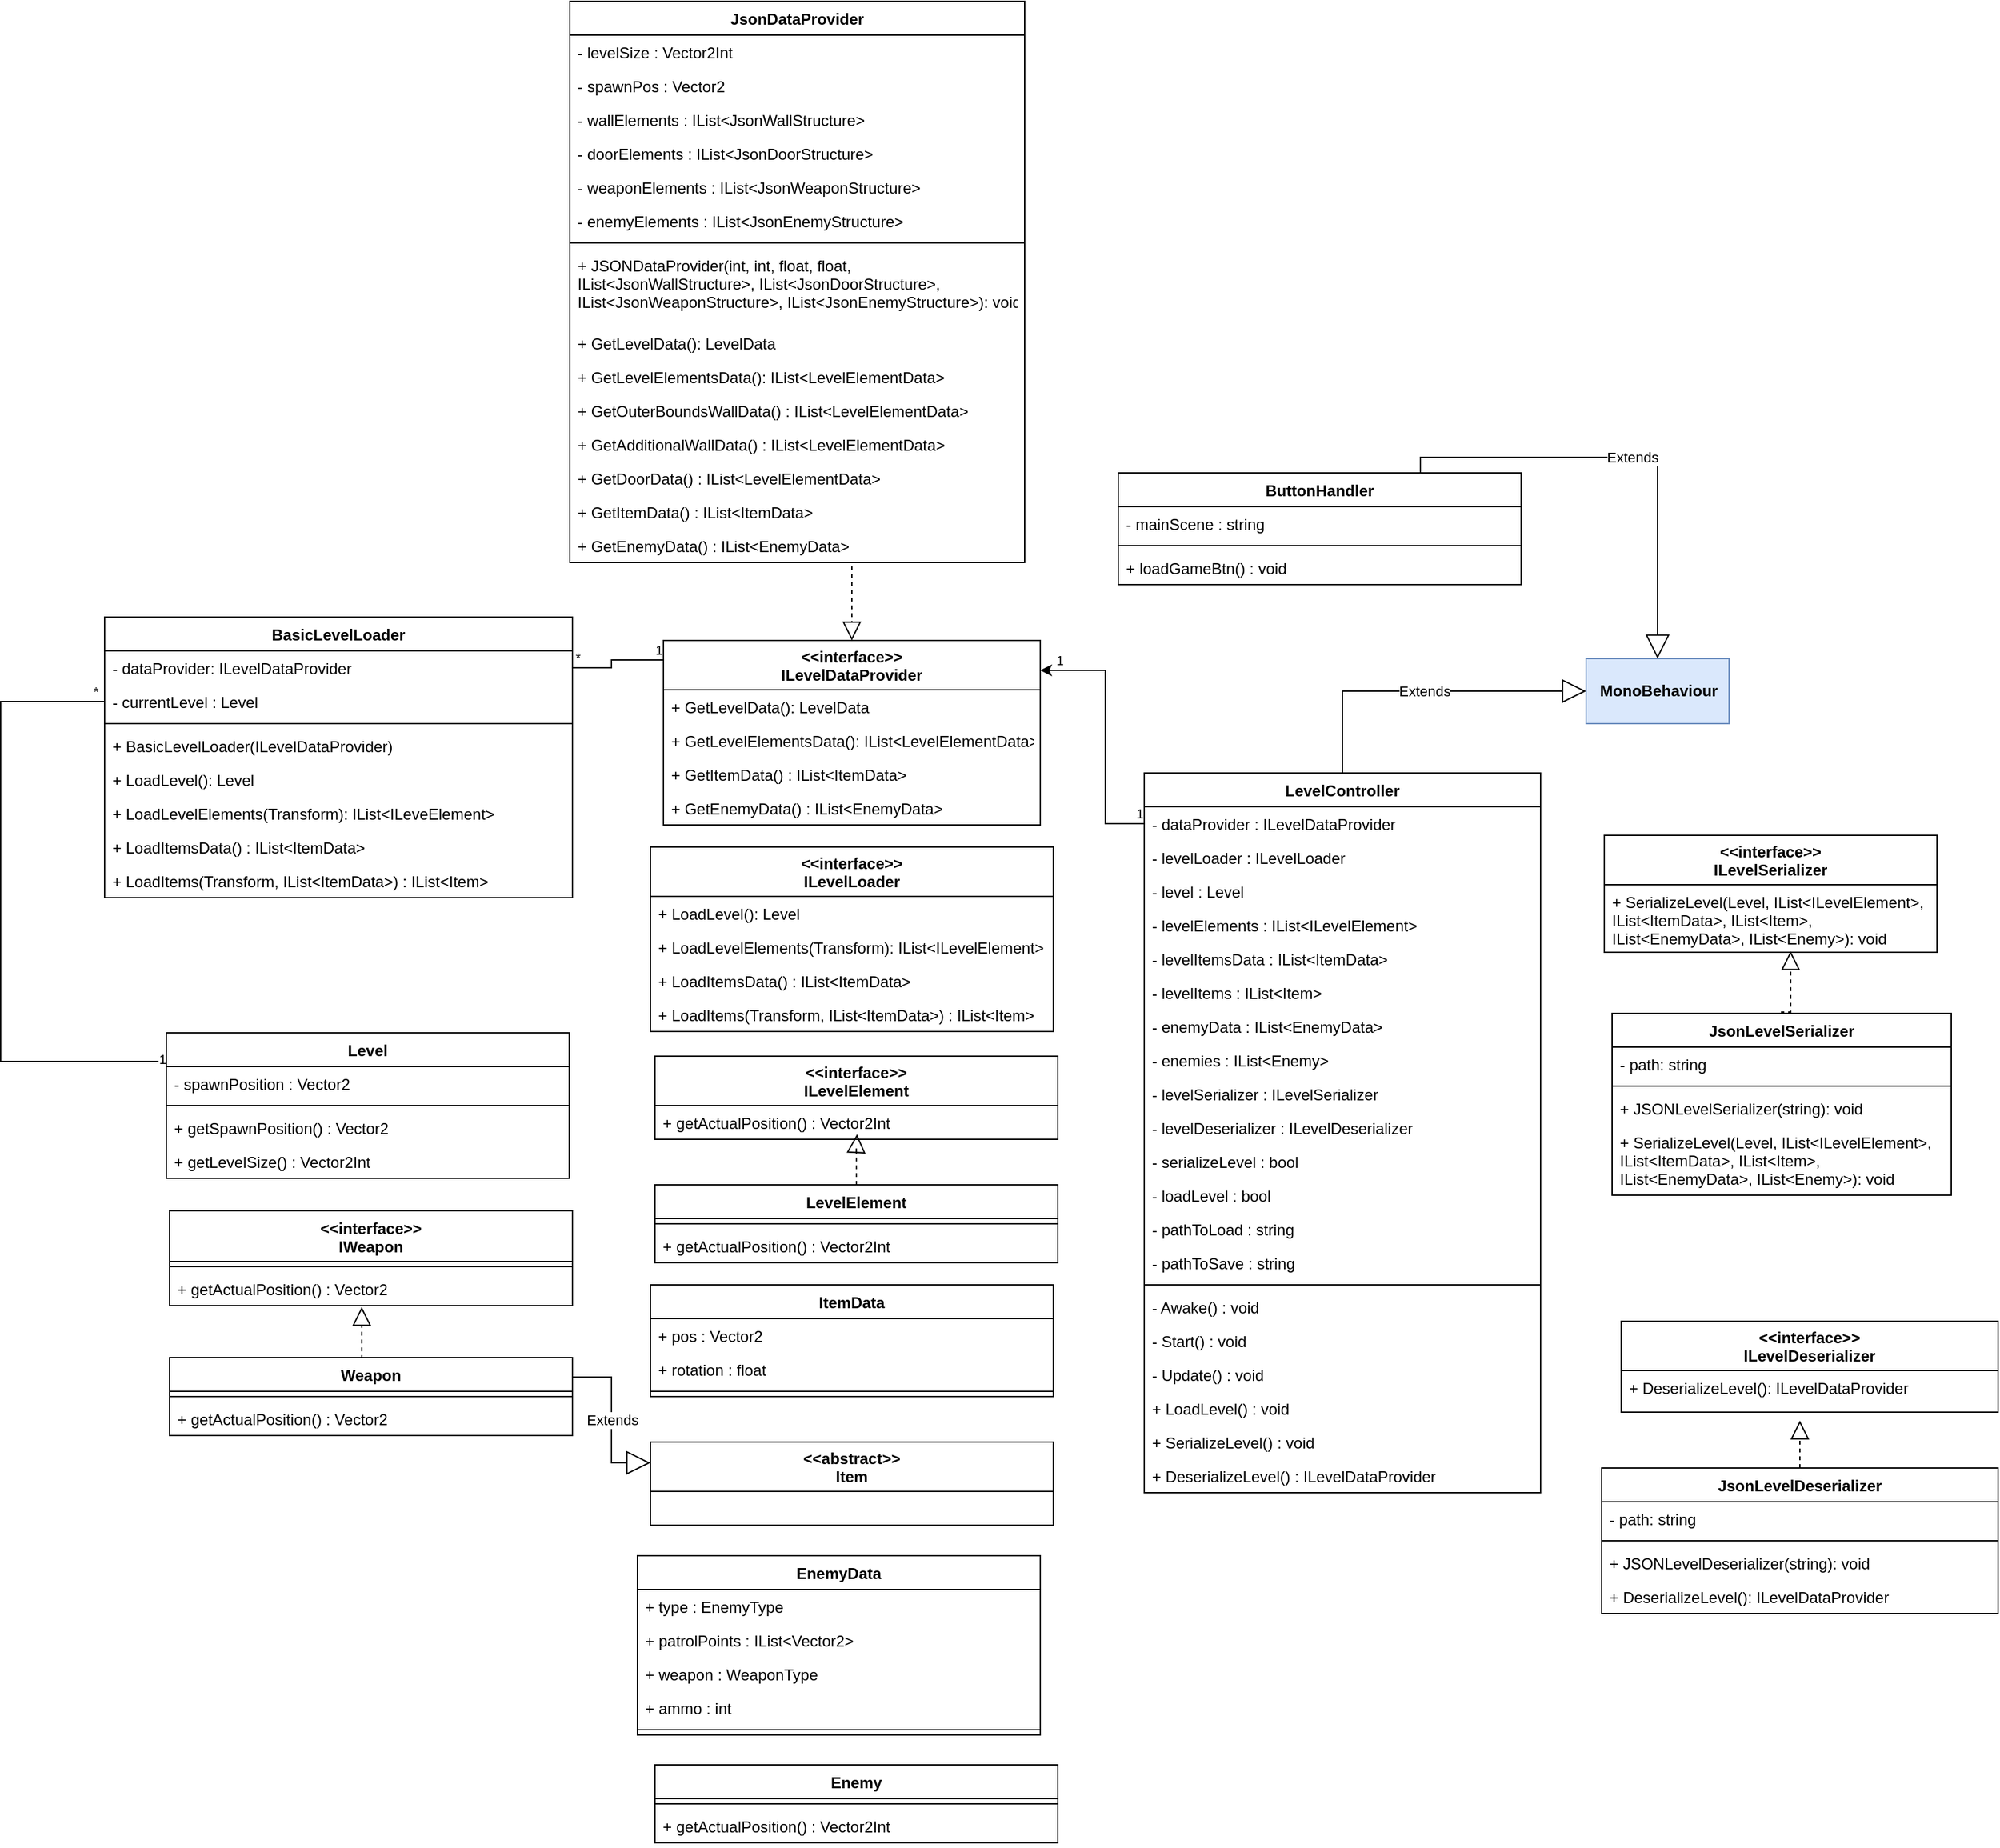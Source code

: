 <mxfile version="11.3.0" type="device" pages="2"><diagram id="U3EE3UQ_mB1TtfaGsXKy" name="Page-2"><mxGraphModel dx="3174" dy="2516" grid="1" gridSize="10" guides="1" tooltips="1" connect="1" arrows="1" fold="1" page="1" pageScale="1" pageWidth="827" pageHeight="1169" math="0" shadow="0"><root><mxCell id="6WiqA42XoNVv5MIIDe6V-0"/><mxCell id="6WiqA42XoNVv5MIIDe6V-1" parent="6WiqA42XoNVv5MIIDe6V-0"/><mxCell id="6WiqA42XoNVv5MIIDe6V-2" value="&#10;&lt;&lt;interface&gt;&gt;&#10;ILevelLoader&#10;" style="swimlane;fontStyle=1;childLayout=stackLayout;horizontal=1;startSize=38;fillColor=none;horizontalStack=0;resizeParent=1;resizeParentMax=0;resizeLast=0;collapsible=1;marginBottom=0;" parent="6WiqA42XoNVv5MIIDe6V-1" vertex="1"><mxGeometry x="224.5" y="400" width="310" height="142" as="geometry"/></mxCell><mxCell id="6WiqA42XoNVv5MIIDe6V-3" value="+ LoadLevel(): Level" style="text;strokeColor=none;fillColor=none;align=left;verticalAlign=top;spacingLeft=4;spacingRight=4;overflow=hidden;rotatable=0;points=[[0,0.5],[1,0.5]];portConstraint=eastwest;" parent="6WiqA42XoNVv5MIIDe6V-2" vertex="1"><mxGeometry y="38" width="310" height="26" as="geometry"/></mxCell><mxCell id="6WiqA42XoNVv5MIIDe6V-4" value="+ LoadLevelElements(Transform): IList&lt;ILevelElement&gt;" style="text;strokeColor=none;fillColor=none;align=left;verticalAlign=top;spacingLeft=4;spacingRight=4;overflow=hidden;rotatable=0;points=[[0,0.5],[1,0.5]];portConstraint=eastwest;" parent="6WiqA42XoNVv5MIIDe6V-2" vertex="1"><mxGeometry y="64" width="310" height="26" as="geometry"/></mxCell><mxCell id="RbHNDBY6vm4uIwvynuu4-90" value="+ LoadItemsData() : IList&lt;ItemData&gt;" style="text;strokeColor=none;fillColor=none;align=left;verticalAlign=top;spacingLeft=4;spacingRight=4;overflow=hidden;rotatable=0;points=[[0,0.5],[1,0.5]];portConstraint=eastwest;" parent="6WiqA42XoNVv5MIIDe6V-2" vertex="1"><mxGeometry y="90" width="310" height="26" as="geometry"/></mxCell><mxCell id="RbHNDBY6vm4uIwvynuu4-91" value="+ LoadItems(Transform, IList&lt;ItemData&gt;) : IList&lt;Item&gt;" style="text;strokeColor=none;fillColor=none;align=left;verticalAlign=top;spacingLeft=4;spacingRight=4;overflow=hidden;rotatable=0;points=[[0,0.5],[1,0.5]];portConstraint=eastwest;" parent="6WiqA42XoNVv5MIIDe6V-2" vertex="1"><mxGeometry y="116" width="310" height="26" as="geometry"/></mxCell><mxCell id="XhAxnzTvju0TEhmdSK-l-0" value="BasicLevelLoader" style="swimlane;fontStyle=1;align=center;verticalAlign=top;childLayout=stackLayout;horizontal=1;startSize=26;horizontalStack=0;resizeParent=1;resizeParentMax=0;resizeLast=0;collapsible=1;marginBottom=0;" parent="6WiqA42XoNVv5MIIDe6V-1" vertex="1"><mxGeometry x="-195.5" y="223" width="360" height="216" as="geometry"/></mxCell><mxCell id="XhAxnzTvju0TEhmdSK-l-1" value="- dataProvider: ILevelDataProvider" style="text;strokeColor=none;fillColor=none;align=left;verticalAlign=top;spacingLeft=4;spacingRight=4;overflow=hidden;rotatable=0;points=[[0,0.5],[1,0.5]];portConstraint=eastwest;" parent="XhAxnzTvju0TEhmdSK-l-0" vertex="1"><mxGeometry y="26" width="360" height="26" as="geometry"/></mxCell><mxCell id="RbHNDBY6vm4uIwvynuu4-57" value="- currentLevel : Level" style="text;strokeColor=none;fillColor=none;align=left;verticalAlign=top;spacingLeft=4;spacingRight=4;overflow=hidden;rotatable=0;points=[[0,0.5],[1,0.5]];portConstraint=eastwest;" parent="XhAxnzTvju0TEhmdSK-l-0" vertex="1"><mxGeometry y="52" width="360" height="26" as="geometry"/></mxCell><mxCell id="XhAxnzTvju0TEhmdSK-l-2" value="" style="line;strokeWidth=1;fillColor=none;align=left;verticalAlign=middle;spacingTop=-1;spacingLeft=3;spacingRight=3;rotatable=0;labelPosition=right;points=[];portConstraint=eastwest;" parent="XhAxnzTvju0TEhmdSK-l-0" vertex="1"><mxGeometry y="78" width="360" height="8" as="geometry"/></mxCell><mxCell id="XhAxnzTvju0TEhmdSK-l-3" value="+ BasicLevelLoader(ILevelDataProvider)" style="text;strokeColor=none;fillColor=none;align=left;verticalAlign=top;spacingLeft=4;spacingRight=4;overflow=hidden;rotatable=0;points=[[0,0.5],[1,0.5]];portConstraint=eastwest;" parent="XhAxnzTvju0TEhmdSK-l-0" vertex="1"><mxGeometry y="86" width="360" height="26" as="geometry"/></mxCell><mxCell id="XhAxnzTvju0TEhmdSK-l-7" value="+ LoadLevel(): Level" style="text;strokeColor=none;fillColor=none;align=left;verticalAlign=top;spacingLeft=4;spacingRight=4;overflow=hidden;rotatable=0;points=[[0,0.5],[1,0.5]];portConstraint=eastwest;" parent="XhAxnzTvju0TEhmdSK-l-0" vertex="1"><mxGeometry y="112" width="360" height="26" as="geometry"/></mxCell><mxCell id="XhAxnzTvju0TEhmdSK-l-8" value="+ LoadLevelElements(Transform): IList&lt;ILeveElement&gt;" style="text;strokeColor=none;fillColor=none;align=left;verticalAlign=top;spacingLeft=4;spacingRight=4;overflow=hidden;rotatable=0;points=[[0,0.5],[1,0.5]];portConstraint=eastwest;" parent="XhAxnzTvju0TEhmdSK-l-0" vertex="1"><mxGeometry y="138" width="360" height="26" as="geometry"/></mxCell><mxCell id="RbHNDBY6vm4uIwvynuu4-61" value="+ LoadItemsData() : IList&lt;ItemData&gt;" style="text;strokeColor=none;fillColor=none;align=left;verticalAlign=top;spacingLeft=4;spacingRight=4;overflow=hidden;rotatable=0;points=[[0,0.5],[1,0.5]];portConstraint=eastwest;" parent="XhAxnzTvju0TEhmdSK-l-0" vertex="1"><mxGeometry y="164" width="360" height="26" as="geometry"/></mxCell><mxCell id="RbHNDBY6vm4uIwvynuu4-62" value="+ LoadItems(Transform, IList&lt;ItemData&gt;) : IList&lt;Item&gt;" style="text;strokeColor=none;fillColor=none;align=left;verticalAlign=top;spacingLeft=4;spacingRight=4;overflow=hidden;rotatable=0;points=[[0,0.5],[1,0.5]];portConstraint=eastwest;" parent="XhAxnzTvju0TEhmdSK-l-0" vertex="1"><mxGeometry y="190" width="360" height="26" as="geometry"/></mxCell><mxCell id="XhAxnzTvju0TEhmdSK-l-4" value="&#10;&lt;&lt;interface&gt;&gt;&#10;ILevelDataProvider&#10;" style="swimlane;fontStyle=1;childLayout=stackLayout;horizontal=1;startSize=38;fillColor=none;horizontalStack=0;resizeParent=1;resizeParentMax=0;resizeLast=0;collapsible=1;marginBottom=0;" parent="6WiqA42XoNVv5MIIDe6V-1" vertex="1"><mxGeometry x="234.5" y="241" width="290" height="142" as="geometry"/></mxCell><mxCell id="XhAxnzTvju0TEhmdSK-l-5" value="+ GetLevelData(): LevelData" style="text;strokeColor=none;fillColor=none;align=left;verticalAlign=top;spacingLeft=4;spacingRight=4;overflow=hidden;rotatable=0;points=[[0,0.5],[1,0.5]];portConstraint=eastwest;" parent="XhAxnzTvju0TEhmdSK-l-4" vertex="1"><mxGeometry y="38" width="290" height="26" as="geometry"/></mxCell><mxCell id="XhAxnzTvju0TEhmdSK-l-6" value="+ GetLevelElementsData(): IList&lt;LevelElementData&gt;" style="text;strokeColor=none;fillColor=none;align=left;verticalAlign=top;spacingLeft=4;spacingRight=4;overflow=hidden;rotatable=0;points=[[0,0.5],[1,0.5]];portConstraint=eastwest;" parent="XhAxnzTvju0TEhmdSK-l-4" vertex="1"><mxGeometry y="64" width="290" height="26" as="geometry"/></mxCell><mxCell id="RbHNDBY6vm4uIwvynuu4-87" value="+ GetItemData() : IList&lt;ItemData&gt;" style="text;strokeColor=none;fillColor=none;align=left;verticalAlign=top;spacingLeft=4;spacingRight=4;overflow=hidden;rotatable=0;points=[[0,0.5],[1,0.5]];portConstraint=eastwest;" parent="XhAxnzTvju0TEhmdSK-l-4" vertex="1"><mxGeometry y="90" width="290" height="26" as="geometry"/></mxCell><mxCell id="RbHNDBY6vm4uIwvynuu4-88" value="+ GetEnemyData() : IList&lt;EnemyData&gt;" style="text;strokeColor=none;fillColor=none;align=left;verticalAlign=top;spacingLeft=4;spacingRight=4;overflow=hidden;rotatable=0;points=[[0,0.5],[1,0.5]];portConstraint=eastwest;" parent="XhAxnzTvju0TEhmdSK-l-4" vertex="1"><mxGeometry y="116" width="290" height="26" as="geometry"/></mxCell><mxCell id="XhAxnzTvju0TEhmdSK-l-17" value="" style="endArrow=none;html=1;edgeStyle=orthogonalEdgeStyle;rounded=0;exitX=1;exitY=0.5;exitDx=0;exitDy=0;" parent="6WiqA42XoNVv5MIIDe6V-1" source="XhAxnzTvju0TEhmdSK-l-1" target="XhAxnzTvju0TEhmdSK-l-4" edge="1"><mxGeometry relative="1" as="geometry"><mxPoint x="25.5" y="411" as="sourcePoint"/><mxPoint x="185.5" y="411" as="targetPoint"/><Array as="points"><mxPoint x="194.5" y="262"/><mxPoint x="194.5" y="256"/></Array></mxGeometry></mxCell><mxCell id="XhAxnzTvju0TEhmdSK-l-18" value="&lt;br&gt;*" style="resizable=0;html=1;align=left;verticalAlign=bottom;labelBackgroundColor=#ffffff;fontSize=10;" parent="XhAxnzTvju0TEhmdSK-l-17" connectable="0" vertex="1"><mxGeometry x="-1" relative="1" as="geometry"/></mxCell><mxCell id="XhAxnzTvju0TEhmdSK-l-19" value="1" style="resizable=0;html=1;align=right;verticalAlign=bottom;labelBackgroundColor=#ffffff;fontSize=10;" parent="XhAxnzTvju0TEhmdSK-l-17" connectable="0" vertex="1"><mxGeometry x="1" relative="1" as="geometry"/></mxCell><mxCell id="U6QdROMSvmlogeXnXHMK-10" value="JsonDataProvider" style="swimlane;fontStyle=1;align=center;verticalAlign=top;childLayout=stackLayout;horizontal=1;startSize=26;horizontalStack=0;resizeParent=1;resizeParentMax=0;resizeLast=0;collapsible=1;marginBottom=0;" parent="6WiqA42XoNVv5MIIDe6V-1" vertex="1"><mxGeometry x="162.5" y="-251" width="350" height="432" as="geometry"><mxRectangle x="191" y="211" width="130" height="26" as="alternateBounds"/></mxGeometry></mxCell><mxCell id="U6QdROMSvmlogeXnXHMK-15" value="- levelSize : Vector2Int" style="text;strokeColor=none;fillColor=none;align=left;verticalAlign=top;spacingLeft=4;spacingRight=4;overflow=hidden;rotatable=0;points=[[0,0.5],[1,0.5]];portConstraint=eastwest;" parent="U6QdROMSvmlogeXnXHMK-10" vertex="1"><mxGeometry y="26" width="350" height="26" as="geometry"/></mxCell><mxCell id="RbHNDBY6vm4uIwvynuu4-75" value="- spawnPos : Vector2" style="text;strokeColor=none;fillColor=none;align=left;verticalAlign=top;spacingLeft=4;spacingRight=4;overflow=hidden;rotatable=0;points=[[0,0.5],[1,0.5]];portConstraint=eastwest;" parent="U6QdROMSvmlogeXnXHMK-10" vertex="1"><mxGeometry y="52" width="350" height="26" as="geometry"/></mxCell><mxCell id="RbHNDBY6vm4uIwvynuu4-76" value="- wallElements : IList&lt;JsonWallStructure&gt;" style="text;strokeColor=none;fillColor=none;align=left;verticalAlign=top;spacingLeft=4;spacingRight=4;overflow=hidden;rotatable=0;points=[[0,0.5],[1,0.5]];portConstraint=eastwest;" parent="U6QdROMSvmlogeXnXHMK-10" vertex="1"><mxGeometry y="78" width="350" height="26" as="geometry"/></mxCell><mxCell id="RbHNDBY6vm4uIwvynuu4-77" value="- doorElements : IList&lt;JsonDoorStructure&gt;" style="text;strokeColor=none;fillColor=none;align=left;verticalAlign=top;spacingLeft=4;spacingRight=4;overflow=hidden;rotatable=0;points=[[0,0.5],[1,0.5]];portConstraint=eastwest;" parent="U6QdROMSvmlogeXnXHMK-10" vertex="1"><mxGeometry y="104" width="350" height="26" as="geometry"/></mxCell><mxCell id="RbHNDBY6vm4uIwvynuu4-78" value="- weaponElements : IList&lt;JsonWeaponStructure&gt;" style="text;strokeColor=none;fillColor=none;align=left;verticalAlign=top;spacingLeft=4;spacingRight=4;overflow=hidden;rotatable=0;points=[[0,0.5],[1,0.5]];portConstraint=eastwest;" parent="U6QdROMSvmlogeXnXHMK-10" vertex="1"><mxGeometry y="130" width="350" height="26" as="geometry"/></mxCell><mxCell id="RbHNDBY6vm4uIwvynuu4-79" value="- enemyElements : IList&lt;JsonEnemyStructure&gt;" style="text;strokeColor=none;fillColor=none;align=left;verticalAlign=top;spacingLeft=4;spacingRight=4;overflow=hidden;rotatable=0;points=[[0,0.5],[1,0.5]];portConstraint=eastwest;" parent="U6QdROMSvmlogeXnXHMK-10" vertex="1"><mxGeometry y="156" width="350" height="26" as="geometry"/></mxCell><mxCell id="U6QdROMSvmlogeXnXHMK-11" value="" style="line;strokeWidth=1;fillColor=none;align=left;verticalAlign=middle;spacingTop=-1;spacingLeft=3;spacingRight=3;rotatable=0;labelPosition=right;points=[];portConstraint=eastwest;" parent="U6QdROMSvmlogeXnXHMK-10" vertex="1"><mxGeometry y="182" width="350" height="8" as="geometry"/></mxCell><mxCell id="U6QdROMSvmlogeXnXHMK-12" value="+ JSONDataProvider(int, int, float, float, &#10;IList&lt;JsonWallStructure&gt;, IList&lt;JsonDoorStructure&gt;, &#10;IList&lt;JsonWeaponStructure&gt;, IList&lt;JsonEnemyStructure&gt;): void" style="text;strokeColor=none;fillColor=none;align=left;verticalAlign=top;spacingLeft=4;spacingRight=4;overflow=hidden;rotatable=0;points=[[0,0.5],[1,0.5]];portConstraint=eastwest;" parent="U6QdROMSvmlogeXnXHMK-10" vertex="1"><mxGeometry y="190" width="350" height="60" as="geometry"/></mxCell><mxCell id="U6QdROMSvmlogeXnXHMK-16" value="+ GetLevelData(): LevelData" style="text;strokeColor=none;fillColor=none;align=left;verticalAlign=top;spacingLeft=4;spacingRight=4;overflow=hidden;rotatable=0;points=[[0,0.5],[1,0.5]];portConstraint=eastwest;" parent="U6QdROMSvmlogeXnXHMK-10" vertex="1"><mxGeometry y="250" width="350" height="26" as="geometry"/></mxCell><mxCell id="U6QdROMSvmlogeXnXHMK-13" value="+ GetLevelElementsData(): IList&lt;LevelElementData&gt;" style="text;strokeColor=none;fillColor=none;align=left;verticalAlign=top;spacingLeft=4;spacingRight=4;overflow=hidden;rotatable=0;points=[[0,0.5],[1,0.5]];portConstraint=eastwest;" parent="U6QdROMSvmlogeXnXHMK-10" vertex="1"><mxGeometry y="276" width="350" height="26" as="geometry"/></mxCell><mxCell id="RbHNDBY6vm4uIwvynuu4-81" value="+ GetOuterBoundsWallData() : IList&lt;LevelElementData&gt;" style="text;strokeColor=none;fillColor=none;align=left;verticalAlign=top;spacingLeft=4;spacingRight=4;overflow=hidden;rotatable=0;points=[[0,0.5],[1,0.5]];portConstraint=eastwest;" parent="U6QdROMSvmlogeXnXHMK-10" vertex="1"><mxGeometry y="302" width="350" height="26" as="geometry"/></mxCell><mxCell id="RbHNDBY6vm4uIwvynuu4-82" value="+ GetAdditionalWallData() : IList&lt;LevelElementData&gt;" style="text;strokeColor=none;fillColor=none;align=left;verticalAlign=top;spacingLeft=4;spacingRight=4;overflow=hidden;rotatable=0;points=[[0,0.5],[1,0.5]];portConstraint=eastwest;" parent="U6QdROMSvmlogeXnXHMK-10" vertex="1"><mxGeometry y="328" width="350" height="26" as="geometry"/></mxCell><mxCell id="RbHNDBY6vm4uIwvynuu4-83" value="+ GetDoorData() : IList&lt;LevelElementData&gt;" style="text;strokeColor=none;fillColor=none;align=left;verticalAlign=top;spacingLeft=4;spacingRight=4;overflow=hidden;rotatable=0;points=[[0,0.5],[1,0.5]];portConstraint=eastwest;" parent="U6QdROMSvmlogeXnXHMK-10" vertex="1"><mxGeometry y="354" width="350" height="26" as="geometry"/></mxCell><mxCell id="RbHNDBY6vm4uIwvynuu4-84" value="+ GetItemData() : IList&lt;ItemData&gt;" style="text;strokeColor=none;fillColor=none;align=left;verticalAlign=top;spacingLeft=4;spacingRight=4;overflow=hidden;rotatable=0;points=[[0,0.5],[1,0.5]];portConstraint=eastwest;" parent="U6QdROMSvmlogeXnXHMK-10" vertex="1"><mxGeometry y="380" width="350" height="26" as="geometry"/></mxCell><mxCell id="RbHNDBY6vm4uIwvynuu4-85" value="+ GetEnemyData() : IList&lt;EnemyData&gt;" style="text;strokeColor=none;fillColor=none;align=left;verticalAlign=top;spacingLeft=4;spacingRight=4;overflow=hidden;rotatable=0;points=[[0,0.5],[1,0.5]];portConstraint=eastwest;" parent="U6QdROMSvmlogeXnXHMK-10" vertex="1"><mxGeometry y="406" width="350" height="26" as="geometry"/></mxCell><mxCell id="U6QdROMSvmlogeXnXHMK-17" value="&#10;&lt;&lt;interface&gt;&gt;&#10;ILevelSerializer&#10;" style="swimlane;fontStyle=1;childLayout=stackLayout;horizontal=1;startSize=38;fillColor=none;horizontalStack=0;resizeParent=1;resizeParentMax=0;resizeLast=0;collapsible=1;marginBottom=0;" parent="6WiqA42XoNVv5MIIDe6V-1" vertex="1"><mxGeometry x="958.5" y="391" width="256" height="90" as="geometry"/></mxCell><mxCell id="U6QdROMSvmlogeXnXHMK-18" value="+ SerializeLevel(Level, IList&lt;ILevelElement&gt;, &#10;IList&lt;ItemData&gt;, IList&lt;Item&gt;, &#10;IList&lt;EnemyData&gt;, IList&lt;Enemy&gt;): void" style="text;strokeColor=none;fillColor=none;align=left;verticalAlign=top;spacingLeft=4;spacingRight=4;overflow=hidden;rotatable=0;points=[[0,0.5],[1,0.5]];portConstraint=eastwest;" parent="U6QdROMSvmlogeXnXHMK-17" vertex="1"><mxGeometry y="38" width="256" height="52" as="geometry"/></mxCell><mxCell id="U6QdROMSvmlogeXnXHMK-20" value="JsonLevelSerializer" style="swimlane;fontStyle=1;align=center;verticalAlign=top;childLayout=stackLayout;horizontal=1;startSize=26;horizontalStack=0;resizeParent=1;resizeParentMax=0;resizeLast=0;collapsible=1;marginBottom=0;" parent="6WiqA42XoNVv5MIIDe6V-1" vertex="1"><mxGeometry x="964.5" y="528" width="261" height="140" as="geometry"/></mxCell><mxCell id="U6QdROMSvmlogeXnXHMK-21" value="- path: string" style="text;strokeColor=none;fillColor=none;align=left;verticalAlign=top;spacingLeft=4;spacingRight=4;overflow=hidden;rotatable=0;points=[[0,0.5],[1,0.5]];portConstraint=eastwest;" parent="U6QdROMSvmlogeXnXHMK-20" vertex="1"><mxGeometry y="26" width="261" height="26" as="geometry"/></mxCell><mxCell id="U6QdROMSvmlogeXnXHMK-22" value="" style="line;strokeWidth=1;fillColor=none;align=left;verticalAlign=middle;spacingTop=-1;spacingLeft=3;spacingRight=3;rotatable=0;labelPosition=right;points=[];portConstraint=eastwest;" parent="U6QdROMSvmlogeXnXHMK-20" vertex="1"><mxGeometry y="52" width="261" height="8" as="geometry"/></mxCell><mxCell id="U6QdROMSvmlogeXnXHMK-23" value="+ JSONLevelSerializer(string): void" style="text;strokeColor=none;fillColor=none;align=left;verticalAlign=top;spacingLeft=4;spacingRight=4;overflow=hidden;rotatable=0;points=[[0,0.5],[1,0.5]];portConstraint=eastwest;" parent="U6QdROMSvmlogeXnXHMK-20" vertex="1"><mxGeometry y="60" width="261" height="26" as="geometry"/></mxCell><mxCell id="U6QdROMSvmlogeXnXHMK-26" value="+ SerializeLevel(Level, IList&lt;ILevelElement&gt;, &#10;IList&lt;ItemData&gt;, IList&lt;Item&gt;, &#10;IList&lt;EnemyData&gt;, IList&lt;Enemy&gt;): void" style="text;strokeColor=none;fillColor=none;align=left;verticalAlign=top;spacingLeft=4;spacingRight=4;overflow=hidden;rotatable=0;points=[[0,0.5],[1,0.5]];portConstraint=eastwest;" parent="U6QdROMSvmlogeXnXHMK-20" vertex="1"><mxGeometry y="86" width="261" height="54" as="geometry"/></mxCell><mxCell id="dpCCaLjLW-N3ax-SlkFJ-2" value="&#10;&lt;&lt;interface&gt;&gt;&#10;ILevelDeserializer&#10;" style="swimlane;fontStyle=1;childLayout=stackLayout;horizontal=1;startSize=38;fillColor=none;horizontalStack=0;resizeParent=1;resizeParentMax=0;resizeLast=0;collapsible=1;marginBottom=0;" parent="6WiqA42XoNVv5MIIDe6V-1" vertex="1"><mxGeometry x="971.5" y="765" width="290" height="70" as="geometry"/></mxCell><mxCell id="dpCCaLjLW-N3ax-SlkFJ-3" value="+ DeserializeLevel(): ILevelDataProvider" style="text;strokeColor=none;fillColor=none;align=left;verticalAlign=top;spacingLeft=4;spacingRight=4;overflow=hidden;rotatable=0;points=[[0,0.5],[1,0.5]];portConstraint=eastwest;" parent="dpCCaLjLW-N3ax-SlkFJ-2" vertex="1"><mxGeometry y="38" width="290" height="32" as="geometry"/></mxCell><mxCell id="dpCCaLjLW-N3ax-SlkFJ-4" value="JsonLevelDeserializer" style="swimlane;fontStyle=1;align=center;verticalAlign=top;childLayout=stackLayout;horizontal=1;startSize=26;horizontalStack=0;resizeParent=1;resizeParentMax=0;resizeLast=0;collapsible=1;marginBottom=0;" parent="6WiqA42XoNVv5MIIDe6V-1" vertex="1"><mxGeometry x="956.5" y="878" width="305" height="112" as="geometry"/></mxCell><mxCell id="dpCCaLjLW-N3ax-SlkFJ-5" value="- path: string" style="text;strokeColor=none;fillColor=none;align=left;verticalAlign=top;spacingLeft=4;spacingRight=4;overflow=hidden;rotatable=0;points=[[0,0.5],[1,0.5]];portConstraint=eastwest;" parent="dpCCaLjLW-N3ax-SlkFJ-4" vertex="1"><mxGeometry y="26" width="305" height="26" as="geometry"/></mxCell><mxCell id="dpCCaLjLW-N3ax-SlkFJ-6" value="" style="line;strokeWidth=1;fillColor=none;align=left;verticalAlign=middle;spacingTop=-1;spacingLeft=3;spacingRight=3;rotatable=0;labelPosition=right;points=[];portConstraint=eastwest;" parent="dpCCaLjLW-N3ax-SlkFJ-4" vertex="1"><mxGeometry y="52" width="305" height="8" as="geometry"/></mxCell><mxCell id="dpCCaLjLW-N3ax-SlkFJ-7" value="+ JSONLevelDeserializer(string): void" style="text;strokeColor=none;fillColor=none;align=left;verticalAlign=top;spacingLeft=4;spacingRight=4;overflow=hidden;rotatable=0;points=[[0,0.5],[1,0.5]];portConstraint=eastwest;" parent="dpCCaLjLW-N3ax-SlkFJ-4" vertex="1"><mxGeometry y="60" width="305" height="26" as="geometry"/></mxCell><mxCell id="dpCCaLjLW-N3ax-SlkFJ-8" value="+ DeserializeLevel(): ILevelDataProvider" style="text;strokeColor=none;fillColor=none;align=left;verticalAlign=top;spacingLeft=4;spacingRight=4;overflow=hidden;rotatable=0;points=[[0,0.5],[1,0.5]];portConstraint=eastwest;" parent="dpCCaLjLW-N3ax-SlkFJ-4" vertex="1"><mxGeometry y="86" width="305" height="26" as="geometry"/></mxCell><mxCell id="dpCCaLjLW-N3ax-SlkFJ-9" value="" style="endArrow=block;dashed=1;endFill=0;endSize=12;html=1;edgeStyle=orthogonalEdgeStyle;rounded=0;exitX=0.5;exitY=0;exitDx=0;exitDy=0;" parent="6WiqA42XoNVv5MIIDe6V-1" source="dpCCaLjLW-N3ax-SlkFJ-4" edge="1"><mxGeometry width="160" relative="1" as="geometry"><mxPoint x="1273.5" y="1054.5" as="sourcePoint"/><mxPoint x="1108.5" y="841.5" as="targetPoint"/><Array as="points"><mxPoint x="1108.5" y="841.5"/></Array></mxGeometry></mxCell><mxCell id="f7q7LLjJTZfOvIeCBhTu-3" value="&lt;b&gt;MonoBehaviour&lt;/b&gt;" style="html=1;fillColor=#dae8fc;strokeColor=#6c8ebf;" parent="6WiqA42XoNVv5MIIDe6V-1" vertex="1"><mxGeometry x="944.5" y="255" width="110" height="50" as="geometry"/></mxCell><mxCell id="f7q7LLjJTZfOvIeCBhTu-4" value="Extends" style="endArrow=block;endSize=16;endFill=0;html=1;edgeStyle=orthogonalEdgeStyle;rounded=0;exitX=0.75;exitY=0;exitDx=0;exitDy=0;entryX=0.5;entryY=0;entryDx=0;entryDy=0;" parent="6WiqA42XoNVv5MIIDe6V-1" source="RbHNDBY6vm4uIwvynuu4-43" target="f7q7LLjJTZfOvIeCBhTu-3" edge="1"><mxGeometry width="160" relative="1" as="geometry"><mxPoint x="1054.5" y="174" as="sourcePoint"/><mxPoint x="644.5" y="248" as="targetPoint"/><Array as="points"><mxPoint x="817.5" y="100"/><mxPoint x="999.5" y="100"/></Array></mxGeometry></mxCell><mxCell id="RbHNDBY6vm4uIwvynuu4-0" value="LevelController" style="swimlane;fontStyle=1;align=center;verticalAlign=top;childLayout=stackLayout;horizontal=1;startSize=26;horizontalStack=0;resizeParent=1;resizeParentMax=0;resizeLast=0;collapsible=1;marginBottom=0;" parent="6WiqA42XoNVv5MIIDe6V-1" vertex="1"><mxGeometry x="604.5" y="343" width="305" height="554" as="geometry"/></mxCell><mxCell id="RbHNDBY6vm4uIwvynuu4-1" value="- dataProvider : ILevelDataProvider" style="text;strokeColor=none;fillColor=none;align=left;verticalAlign=top;spacingLeft=4;spacingRight=4;overflow=hidden;rotatable=0;points=[[0,0.5],[1,0.5]];portConstraint=eastwest;" parent="RbHNDBY6vm4uIwvynuu4-0" vertex="1"><mxGeometry y="26" width="305" height="26" as="geometry"/></mxCell><mxCell id="RbHNDBY6vm4uIwvynuu4-6" value="- levelLoader : ILevelLoader" style="text;strokeColor=none;fillColor=none;align=left;verticalAlign=top;spacingLeft=4;spacingRight=4;overflow=hidden;rotatable=0;points=[[0,0.5],[1,0.5]];portConstraint=eastwest;" parent="RbHNDBY6vm4uIwvynuu4-0" vertex="1"><mxGeometry y="52" width="305" height="26" as="geometry"/></mxCell><mxCell id="RbHNDBY6vm4uIwvynuu4-7" value="- level : Level" style="text;strokeColor=none;fillColor=none;align=left;verticalAlign=top;spacingLeft=4;spacingRight=4;overflow=hidden;rotatable=0;points=[[0,0.5],[1,0.5]];portConstraint=eastwest;" parent="RbHNDBY6vm4uIwvynuu4-0" vertex="1"><mxGeometry y="78" width="305" height="26" as="geometry"/></mxCell><mxCell id="RbHNDBY6vm4uIwvynuu4-8" value="- levelElements : IList&lt;ILevelElement&gt;" style="text;strokeColor=none;fillColor=none;align=left;verticalAlign=top;spacingLeft=4;spacingRight=4;overflow=hidden;rotatable=0;points=[[0,0.5],[1,0.5]];portConstraint=eastwest;" parent="RbHNDBY6vm4uIwvynuu4-0" vertex="1"><mxGeometry y="104" width="305" height="26" as="geometry"/></mxCell><mxCell id="RbHNDBY6vm4uIwvynuu4-9" value="- levelItemsData : IList&lt;ItemData&gt;" style="text;strokeColor=none;fillColor=none;align=left;verticalAlign=top;spacingLeft=4;spacingRight=4;overflow=hidden;rotatable=0;points=[[0,0.5],[1,0.5]];portConstraint=eastwest;" parent="RbHNDBY6vm4uIwvynuu4-0" vertex="1"><mxGeometry y="130" width="305" height="26" as="geometry"/></mxCell><mxCell id="RbHNDBY6vm4uIwvynuu4-10" value="- levelItems : IList&lt;Item&gt;" style="text;strokeColor=none;fillColor=none;align=left;verticalAlign=top;spacingLeft=4;spacingRight=4;overflow=hidden;rotatable=0;points=[[0,0.5],[1,0.5]];portConstraint=eastwest;" parent="RbHNDBY6vm4uIwvynuu4-0" vertex="1"><mxGeometry y="156" width="305" height="26" as="geometry"/></mxCell><mxCell id="RbHNDBY6vm4uIwvynuu4-11" value="- enemyData : IList&lt;EnemyData&gt;" style="text;strokeColor=none;fillColor=none;align=left;verticalAlign=top;spacingLeft=4;spacingRight=4;overflow=hidden;rotatable=0;points=[[0,0.5],[1,0.5]];portConstraint=eastwest;" parent="RbHNDBY6vm4uIwvynuu4-0" vertex="1"><mxGeometry y="182" width="305" height="26" as="geometry"/></mxCell><mxCell id="RbHNDBY6vm4uIwvynuu4-12" value="- enemies : IList&lt;Enemy&gt;" style="text;strokeColor=none;fillColor=none;align=left;verticalAlign=top;spacingLeft=4;spacingRight=4;overflow=hidden;rotatable=0;points=[[0,0.5],[1,0.5]];portConstraint=eastwest;" parent="RbHNDBY6vm4uIwvynuu4-0" vertex="1"><mxGeometry y="208" width="305" height="26" as="geometry"/></mxCell><mxCell id="RbHNDBY6vm4uIwvynuu4-13" value="- levelSerializer : ILevelSerializer" style="text;strokeColor=none;fillColor=none;align=left;verticalAlign=top;spacingLeft=4;spacingRight=4;overflow=hidden;rotatable=0;points=[[0,0.5],[1,0.5]];portConstraint=eastwest;" parent="RbHNDBY6vm4uIwvynuu4-0" vertex="1"><mxGeometry y="234" width="305" height="26" as="geometry"/></mxCell><mxCell id="RbHNDBY6vm4uIwvynuu4-14" value="- levelDeserializer : ILevelDeserializer" style="text;strokeColor=none;fillColor=none;align=left;verticalAlign=top;spacingLeft=4;spacingRight=4;overflow=hidden;rotatable=0;points=[[0,0.5],[1,0.5]];portConstraint=eastwest;" parent="RbHNDBY6vm4uIwvynuu4-0" vertex="1"><mxGeometry y="260" width="305" height="26" as="geometry"/></mxCell><mxCell id="RbHNDBY6vm4uIwvynuu4-16" value="- serializeLevel : bool" style="text;strokeColor=none;fillColor=none;align=left;verticalAlign=top;spacingLeft=4;spacingRight=4;overflow=hidden;rotatable=0;points=[[0,0.5],[1,0.5]];portConstraint=eastwest;" parent="RbHNDBY6vm4uIwvynuu4-0" vertex="1"><mxGeometry y="286" width="305" height="26" as="geometry"/></mxCell><mxCell id="RbHNDBY6vm4uIwvynuu4-15" value="- loadLevel : bool" style="text;strokeColor=none;fillColor=none;align=left;verticalAlign=top;spacingLeft=4;spacingRight=4;overflow=hidden;rotatable=0;points=[[0,0.5],[1,0.5]];portConstraint=eastwest;" parent="RbHNDBY6vm4uIwvynuu4-0" vertex="1"><mxGeometry y="312" width="305" height="26" as="geometry"/></mxCell><mxCell id="RbHNDBY6vm4uIwvynuu4-18" value="- pathToLoad : string" style="text;strokeColor=none;fillColor=none;align=left;verticalAlign=top;spacingLeft=4;spacingRight=4;overflow=hidden;rotatable=0;points=[[0,0.5],[1,0.5]];portConstraint=eastwest;" parent="RbHNDBY6vm4uIwvynuu4-0" vertex="1"><mxGeometry y="338" width="305" height="26" as="geometry"/></mxCell><mxCell id="RbHNDBY6vm4uIwvynuu4-17" value="- pathToSave : string" style="text;strokeColor=none;fillColor=none;align=left;verticalAlign=top;spacingLeft=4;spacingRight=4;overflow=hidden;rotatable=0;points=[[0,0.5],[1,0.5]];portConstraint=eastwest;" parent="RbHNDBY6vm4uIwvynuu4-0" vertex="1"><mxGeometry y="364" width="305" height="26" as="geometry"/></mxCell><mxCell id="RbHNDBY6vm4uIwvynuu4-2" value="" style="line;strokeWidth=1;fillColor=none;align=left;verticalAlign=middle;spacingTop=-1;spacingLeft=3;spacingRight=3;rotatable=0;labelPosition=right;points=[];portConstraint=eastwest;" parent="RbHNDBY6vm4uIwvynuu4-0" vertex="1"><mxGeometry y="390" width="305" height="8" as="geometry"/></mxCell><mxCell id="RbHNDBY6vm4uIwvynuu4-21" value="- Awake() : void" style="text;strokeColor=none;fillColor=none;align=left;verticalAlign=top;spacingLeft=4;spacingRight=4;overflow=hidden;rotatable=0;points=[[0,0.5],[1,0.5]];portConstraint=eastwest;" parent="RbHNDBY6vm4uIwvynuu4-0" vertex="1"><mxGeometry y="398" width="305" height="26" as="geometry"/></mxCell><mxCell id="RbHNDBY6vm4uIwvynuu4-22" value="- Start() : void" style="text;strokeColor=none;fillColor=none;align=left;verticalAlign=top;spacingLeft=4;spacingRight=4;overflow=hidden;rotatable=0;points=[[0,0.5],[1,0.5]];portConstraint=eastwest;" parent="RbHNDBY6vm4uIwvynuu4-0" vertex="1"><mxGeometry y="424" width="305" height="26" as="geometry"/></mxCell><mxCell id="RbHNDBY6vm4uIwvynuu4-23" value="- Update() : void" style="text;strokeColor=none;fillColor=none;align=left;verticalAlign=top;spacingLeft=4;spacingRight=4;overflow=hidden;rotatable=0;points=[[0,0.5],[1,0.5]];portConstraint=eastwest;" parent="RbHNDBY6vm4uIwvynuu4-0" vertex="1"><mxGeometry y="450" width="305" height="26" as="geometry"/></mxCell><mxCell id="RbHNDBY6vm4uIwvynuu4-5" value="+ LoadLevel() : void" style="text;strokeColor=none;fillColor=none;align=left;verticalAlign=top;spacingLeft=4;spacingRight=4;overflow=hidden;rotatable=0;points=[[0,0.5],[1,0.5]];portConstraint=eastwest;" parent="RbHNDBY6vm4uIwvynuu4-0" vertex="1"><mxGeometry y="476" width="305" height="26" as="geometry"/></mxCell><mxCell id="RbHNDBY6vm4uIwvynuu4-19" value="+ SerializeLevel() : void" style="text;strokeColor=none;fillColor=none;align=left;verticalAlign=top;spacingLeft=4;spacingRight=4;overflow=hidden;rotatable=0;points=[[0,0.5],[1,0.5]];portConstraint=eastwest;" parent="RbHNDBY6vm4uIwvynuu4-0" vertex="1"><mxGeometry y="502" width="305" height="26" as="geometry"/></mxCell><mxCell id="RbHNDBY6vm4uIwvynuu4-20" value="+ DeserializeLevel() : ILevelDataProvider" style="text;strokeColor=none;fillColor=none;align=left;verticalAlign=top;spacingLeft=4;spacingRight=4;overflow=hidden;rotatable=0;points=[[0,0.5],[1,0.5]];portConstraint=eastwest;" parent="RbHNDBY6vm4uIwvynuu4-0" vertex="1"><mxGeometry y="528" width="305" height="26" as="geometry"/></mxCell><mxCell id="RbHNDBY6vm4uIwvynuu4-25" value="" style="endArrow=none;html=1;edgeStyle=orthogonalEdgeStyle;rounded=0;entryX=0;entryY=0.5;entryDx=0;entryDy=0;startArrow=classic;startFill=1;" parent="6WiqA42XoNVv5MIIDe6V-1" target="RbHNDBY6vm4uIwvynuu4-1" edge="1"><mxGeometry relative="1" as="geometry"><mxPoint x="524.5" y="264" as="sourcePoint"/><mxPoint x="818.5" y="78" as="targetPoint"/><Array as="points"><mxPoint x="574.5" y="264"/><mxPoint x="574.5" y="382"/></Array></mxGeometry></mxCell><mxCell id="RbHNDBY6vm4uIwvynuu4-26" value="1" style="resizable=0;html=1;align=left;verticalAlign=bottom;labelBackgroundColor=#ffffff;fontSize=10;" parent="RbHNDBY6vm4uIwvynuu4-25" connectable="0" vertex="1"><mxGeometry x="-1" relative="1" as="geometry"><mxPoint x="10" as="offset"/></mxGeometry></mxCell><mxCell id="RbHNDBY6vm4uIwvynuu4-27" value="1" style="resizable=0;html=1;align=right;verticalAlign=bottom;labelBackgroundColor=#ffffff;fontSize=10;" parent="RbHNDBY6vm4uIwvynuu4-25" connectable="0" vertex="1"><mxGeometry x="1" relative="1" as="geometry"/></mxCell><mxCell id="RbHNDBY6vm4uIwvynuu4-31" value="&#10;&lt;&lt;interface&gt;&gt;&#10;ILevelElement&#10;" style="swimlane;fontStyle=1;childLayout=stackLayout;horizontal=1;startSize=38;fillColor=none;horizontalStack=0;resizeParent=1;resizeParentMax=0;resizeLast=0;collapsible=1;marginBottom=0;" parent="6WiqA42XoNVv5MIIDe6V-1" vertex="1"><mxGeometry x="228" y="561" width="310" height="64" as="geometry"/></mxCell><mxCell id="RbHNDBY6vm4uIwvynuu4-101" value="+ getActualPosition() : Vector2Int" style="text;strokeColor=none;fillColor=none;align=left;verticalAlign=top;spacingLeft=4;spacingRight=4;overflow=hidden;rotatable=0;points=[[0,0.5],[1,0.5]];portConstraint=eastwest;" parent="RbHNDBY6vm4uIwvynuu4-31" vertex="1"><mxGeometry y="38" width="310" height="26" as="geometry"/></mxCell><mxCell id="RbHNDBY6vm4uIwvynuu4-43" value="ButtonHandler" style="swimlane;fontStyle=1;align=center;verticalAlign=top;childLayout=stackLayout;horizontal=1;startSize=26;horizontalStack=0;resizeParent=1;resizeParentMax=0;resizeLast=0;collapsible=1;marginBottom=0;" parent="6WiqA42XoNVv5MIIDe6V-1" vertex="1"><mxGeometry x="584.5" y="112" width="310" height="86" as="geometry"/></mxCell><mxCell id="RbHNDBY6vm4uIwvynuu4-44" value="- mainScene : string" style="text;strokeColor=none;fillColor=none;align=left;verticalAlign=top;spacingLeft=4;spacingRight=4;overflow=hidden;rotatable=0;points=[[0,0.5],[1,0.5]];portConstraint=eastwest;" parent="RbHNDBY6vm4uIwvynuu4-43" vertex="1"><mxGeometry y="26" width="310" height="26" as="geometry"/></mxCell><mxCell id="RbHNDBY6vm4uIwvynuu4-45" value="" style="line;strokeWidth=1;fillColor=none;align=left;verticalAlign=middle;spacingTop=-1;spacingLeft=3;spacingRight=3;rotatable=0;labelPosition=right;points=[];portConstraint=eastwest;" parent="RbHNDBY6vm4uIwvynuu4-43" vertex="1"><mxGeometry y="52" width="310" height="8" as="geometry"/></mxCell><mxCell id="RbHNDBY6vm4uIwvynuu4-47" value="+ loadGameBtn() : void" style="text;strokeColor=none;fillColor=none;align=left;verticalAlign=top;spacingLeft=4;spacingRight=4;overflow=hidden;rotatable=0;points=[[0,0.5],[1,0.5]];portConstraint=eastwest;" parent="RbHNDBY6vm4uIwvynuu4-43" vertex="1"><mxGeometry y="60" width="310" height="26" as="geometry"/></mxCell><mxCell id="RbHNDBY6vm4uIwvynuu4-50" value="Level" style="swimlane;fontStyle=1;align=center;verticalAlign=top;childLayout=stackLayout;horizontal=1;startSize=26;horizontalStack=0;resizeParent=1;resizeParentMax=0;resizeLast=0;collapsible=1;marginBottom=0;" parent="6WiqA42XoNVv5MIIDe6V-1" vertex="1"><mxGeometry x="-148" y="543" width="310" height="112" as="geometry"/></mxCell><mxCell id="RbHNDBY6vm4uIwvynuu4-51" value="- spawnPosition : Vector2" style="text;strokeColor=none;fillColor=none;align=left;verticalAlign=top;spacingLeft=4;spacingRight=4;overflow=hidden;rotatable=0;points=[[0,0.5],[1,0.5]];portConstraint=eastwest;" parent="RbHNDBY6vm4uIwvynuu4-50" vertex="1"><mxGeometry y="26" width="310" height="26" as="geometry"/></mxCell><mxCell id="RbHNDBY6vm4uIwvynuu4-52" value="" style="line;strokeWidth=1;fillColor=none;align=left;verticalAlign=middle;spacingTop=-1;spacingLeft=3;spacingRight=3;rotatable=0;labelPosition=right;points=[];portConstraint=eastwest;" parent="RbHNDBY6vm4uIwvynuu4-50" vertex="1"><mxGeometry y="52" width="310" height="8" as="geometry"/></mxCell><mxCell id="RbHNDBY6vm4uIwvynuu4-53" value="+ getSpawnPosition() : Vector2" style="text;strokeColor=none;fillColor=none;align=left;verticalAlign=top;spacingLeft=4;spacingRight=4;overflow=hidden;rotatable=0;points=[[0,0.5],[1,0.5]];portConstraint=eastwest;" parent="RbHNDBY6vm4uIwvynuu4-50" vertex="1"><mxGeometry y="60" width="310" height="26" as="geometry"/></mxCell><mxCell id="RbHNDBY6vm4uIwvynuu4-65" value="+ getLevelSize() : Vector2Int" style="text;strokeColor=none;fillColor=none;align=left;verticalAlign=top;spacingLeft=4;spacingRight=4;overflow=hidden;rotatable=0;points=[[0,0.5],[1,0.5]];portConstraint=eastwest;" parent="RbHNDBY6vm4uIwvynuu4-50" vertex="1"><mxGeometry y="86" width="310" height="26" as="geometry"/></mxCell><mxCell id="RbHNDBY6vm4uIwvynuu4-56" value="Extends" style="endArrow=block;endSize=16;endFill=0;html=1;edgeStyle=orthogonalEdgeStyle;rounded=0;exitX=0.5;exitY=0;exitDx=0;exitDy=0;entryX=0;entryY=0.5;entryDx=0;entryDy=0;" parent="6WiqA42XoNVv5MIIDe6V-1" source="RbHNDBY6vm4uIwvynuu4-0" target="f7q7LLjJTZfOvIeCBhTu-3" edge="1"><mxGeometry width="160" relative="1" as="geometry"><mxPoint x="927.5" y="68" as="sourcePoint"/><mxPoint x="1109.5" y="211" as="targetPoint"/><Array as="points"><mxPoint x="757.5" y="280"/></Array></mxGeometry></mxCell><mxCell id="RbHNDBY6vm4uIwvynuu4-58" value="" style="endArrow=none;html=1;edgeStyle=orthogonalEdgeStyle;rounded=0;entryX=0;entryY=0.25;entryDx=0;entryDy=0;exitX=0;exitY=0.5;exitDx=0;exitDy=0;" parent="6WiqA42XoNVv5MIIDe6V-1" source="RbHNDBY6vm4uIwvynuu4-57" target="RbHNDBY6vm4uIwvynuu4-50" edge="1"><mxGeometry relative="1" as="geometry"><mxPoint x="4.5" y="10" as="sourcePoint"/><mxPoint x="244.5" y="266" as="targetPoint"/><Array as="points"><mxPoint x="-275.5" y="288"/><mxPoint x="-275.5" y="565"/></Array></mxGeometry></mxCell><mxCell id="RbHNDBY6vm4uIwvynuu4-59" value="&lt;br&gt;*" style="resizable=0;html=1;align=left;verticalAlign=bottom;labelBackgroundColor=#ffffff;fontSize=10;" parent="RbHNDBY6vm4uIwvynuu4-58" connectable="0" vertex="1"><mxGeometry x="-1" relative="1" as="geometry"><mxPoint x="-11" as="offset"/></mxGeometry></mxCell><mxCell id="RbHNDBY6vm4uIwvynuu4-60" value="1" style="resizable=0;html=1;align=right;verticalAlign=bottom;labelBackgroundColor=#ffffff;fontSize=10;" parent="RbHNDBY6vm4uIwvynuu4-58" connectable="0" vertex="1"><mxGeometry x="1" relative="1" as="geometry"/></mxCell><mxCell id="RbHNDBY6vm4uIwvynuu4-66" value="Weapon" style="swimlane;fontStyle=1;align=center;verticalAlign=top;childLayout=stackLayout;horizontal=1;startSize=26;horizontalStack=0;resizeParent=1;resizeParentMax=0;resizeLast=0;collapsible=1;marginBottom=0;" parent="6WiqA42XoNVv5MIIDe6V-1" vertex="1"><mxGeometry x="-145.5" y="793" width="310" height="60" as="geometry"/></mxCell><mxCell id="RbHNDBY6vm4uIwvynuu4-68" value="" style="line;strokeWidth=1;fillColor=none;align=left;verticalAlign=middle;spacingTop=-1;spacingLeft=3;spacingRight=3;rotatable=0;labelPosition=right;points=[];portConstraint=eastwest;" parent="RbHNDBY6vm4uIwvynuu4-66" vertex="1"><mxGeometry y="26" width="310" height="8" as="geometry"/></mxCell><mxCell id="RbHNDBY6vm4uIwvynuu4-69" value="+ getActualPosition() : Vector2" style="text;strokeColor=none;fillColor=none;align=left;verticalAlign=top;spacingLeft=4;spacingRight=4;overflow=hidden;rotatable=0;points=[[0,0.5],[1,0.5]];portConstraint=eastwest;" parent="RbHNDBY6vm4uIwvynuu4-66" vertex="1"><mxGeometry y="34" width="310" height="26" as="geometry"/></mxCell><mxCell id="RbHNDBY6vm4uIwvynuu4-71" value="" style="endArrow=block;dashed=1;endFill=0;endSize=12;html=1;edgeStyle=orthogonalEdgeStyle;rounded=0;exitX=0.5;exitY=0;exitDx=0;exitDy=0;entryX=0.477;entryY=1.038;entryDx=0;entryDy=0;entryPerimeter=0;" parent="6WiqA42XoNVv5MIIDe6V-1" source="RbHNDBY6vm4uIwvynuu4-66" target="RbHNDBY6vm4uIwvynuu4-74" edge="1"><mxGeometry width="160" relative="1" as="geometry"><mxPoint x="-121.5" y="970.5" as="sourcePoint"/><mxPoint x="-265.5" y="773" as="targetPoint"/><Array as="points"><mxPoint x="2.5" y="793"/></Array></mxGeometry></mxCell><mxCell id="RbHNDBY6vm4uIwvynuu4-72" value="&lt;&lt;interface&gt;&gt;&#10;IWeapon" style="swimlane;fontStyle=1;align=center;verticalAlign=top;childLayout=stackLayout;horizontal=1;startSize=39;horizontalStack=0;resizeParent=1;resizeParentMax=0;resizeLast=0;collapsible=1;marginBottom=0;" parent="6WiqA42XoNVv5MIIDe6V-1" vertex="1"><mxGeometry x="-145.5" y="680" width="310" height="73" as="geometry"/></mxCell><mxCell id="RbHNDBY6vm4uIwvynuu4-73" value="" style="line;strokeWidth=1;fillColor=none;align=left;verticalAlign=middle;spacingTop=-1;spacingLeft=3;spacingRight=3;rotatable=0;labelPosition=right;points=[];portConstraint=eastwest;" parent="RbHNDBY6vm4uIwvynuu4-72" vertex="1"><mxGeometry y="39" width="310" height="8" as="geometry"/></mxCell><mxCell id="RbHNDBY6vm4uIwvynuu4-74" value="+ getActualPosition() : Vector2" style="text;strokeColor=none;fillColor=none;align=left;verticalAlign=top;spacingLeft=4;spacingRight=4;overflow=hidden;rotatable=0;points=[[0,0.5],[1,0.5]];portConstraint=eastwest;" parent="RbHNDBY6vm4uIwvynuu4-72" vertex="1"><mxGeometry y="47" width="310" height="26" as="geometry"/></mxCell><mxCell id="RbHNDBY6vm4uIwvynuu4-92" value="" style="endArrow=block;dashed=1;endFill=0;endSize=12;html=1;edgeStyle=orthogonalEdgeStyle;rounded=0;entryX=0.5;entryY=0;entryDx=0;entryDy=0;" parent="6WiqA42XoNVv5MIIDe6V-1" target="XhAxnzTvju0TEhmdSK-l-4" edge="1"><mxGeometry width="160" relative="1" as="geometry"><mxPoint x="379.5" y="184" as="sourcePoint"/><mxPoint x="76.5" y="72.5" as="targetPoint"/><Array as="points"><mxPoint x="379.5" y="184"/></Array></mxGeometry></mxCell><mxCell id="RbHNDBY6vm4uIwvynuu4-97" value="LevelElement" style="swimlane;fontStyle=1;align=center;verticalAlign=top;childLayout=stackLayout;horizontal=1;startSize=26;horizontalStack=0;resizeParent=1;resizeParentMax=0;resizeLast=0;collapsible=1;marginBottom=0;" parent="6WiqA42XoNVv5MIIDe6V-1" vertex="1"><mxGeometry x="228" y="660" width="310" height="60" as="geometry"/></mxCell><mxCell id="RbHNDBY6vm4uIwvynuu4-98" value="" style="line;strokeWidth=1;fillColor=none;align=left;verticalAlign=middle;spacingTop=-1;spacingLeft=3;spacingRight=3;rotatable=0;labelPosition=right;points=[];portConstraint=eastwest;" parent="RbHNDBY6vm4uIwvynuu4-97" vertex="1"><mxGeometry y="26" width="310" height="8" as="geometry"/></mxCell><mxCell id="RbHNDBY6vm4uIwvynuu4-99" value="+ getActualPosition() : Vector2Int" style="text;strokeColor=none;fillColor=none;align=left;verticalAlign=top;spacingLeft=4;spacingRight=4;overflow=hidden;rotatable=0;points=[[0,0.5],[1,0.5]];portConstraint=eastwest;" parent="RbHNDBY6vm4uIwvynuu4-97" vertex="1"><mxGeometry y="34" width="310" height="26" as="geometry"/></mxCell><mxCell id="RbHNDBY6vm4uIwvynuu4-102" value="" style="endArrow=block;dashed=1;endFill=0;endSize=12;html=1;edgeStyle=orthogonalEdgeStyle;rounded=0;exitX=0.5;exitY=0;exitDx=0;exitDy=0;" parent="6WiqA42XoNVv5MIIDe6V-1" source="RbHNDBY6vm4uIwvynuu4-97" edge="1"><mxGeometry width="160" relative="1" as="geometry"><mxPoint x="104.5" y="764" as="sourcePoint"/><mxPoint x="383.5" y="621" as="targetPoint"/><Array as="points"><mxPoint x="383.5" y="631"/></Array></mxGeometry></mxCell><mxCell id="RbHNDBY6vm4uIwvynuu4-103" value="ItemData" style="swimlane;fontStyle=1;align=center;verticalAlign=top;childLayout=stackLayout;horizontal=1;startSize=26;horizontalStack=0;resizeParent=1;resizeParentMax=0;resizeLast=0;collapsible=1;marginBottom=0;" parent="6WiqA42XoNVv5MIIDe6V-1" vertex="1"><mxGeometry x="224.5" y="737" width="310" height="86" as="geometry"/></mxCell><mxCell id="RbHNDBY6vm4uIwvynuu4-105" value="+ pos : Vector2" style="text;strokeColor=none;fillColor=none;align=left;verticalAlign=top;spacingLeft=4;spacingRight=4;overflow=hidden;rotatable=0;points=[[0,0.5],[1,0.5]];portConstraint=eastwest;" parent="RbHNDBY6vm4uIwvynuu4-103" vertex="1"><mxGeometry y="26" width="310" height="26" as="geometry"/></mxCell><mxCell id="RbHNDBY6vm4uIwvynuu4-106" value="+ rotation : float" style="text;strokeColor=none;fillColor=none;align=left;verticalAlign=top;spacingLeft=4;spacingRight=4;overflow=hidden;rotatable=0;points=[[0,0.5],[1,0.5]];portConstraint=eastwest;" parent="RbHNDBY6vm4uIwvynuu4-103" vertex="1"><mxGeometry y="52" width="310" height="26" as="geometry"/></mxCell><mxCell id="RbHNDBY6vm4uIwvynuu4-104" value="" style="line;strokeWidth=1;fillColor=none;align=left;verticalAlign=middle;spacingTop=-1;spacingLeft=3;spacingRight=3;rotatable=0;labelPosition=right;points=[];portConstraint=eastwest;" parent="RbHNDBY6vm4uIwvynuu4-103" vertex="1"><mxGeometry y="78" width="310" height="8" as="geometry"/></mxCell><mxCell id="RbHNDBY6vm4uIwvynuu4-107" value="&#10;&lt;&lt;abstract&gt;&gt;&#10;Item&#10;" style="swimlane;fontStyle=1;childLayout=stackLayout;horizontal=1;startSize=38;fillColor=none;horizontalStack=0;resizeParent=1;resizeParentMax=0;resizeLast=0;collapsible=1;marginBottom=0;" parent="6WiqA42XoNVv5MIIDe6V-1" vertex="1"><mxGeometry x="224.5" y="858" width="310" height="64" as="geometry"/></mxCell><mxCell id="RbHNDBY6vm4uIwvynuu4-109" value="EnemyData" style="swimlane;fontStyle=1;align=center;verticalAlign=top;childLayout=stackLayout;horizontal=1;startSize=26;horizontalStack=0;resizeParent=1;resizeParentMax=0;resizeLast=0;collapsible=1;marginBottom=0;" parent="6WiqA42XoNVv5MIIDe6V-1" vertex="1"><mxGeometry x="214.5" y="945.5" width="310" height="138" as="geometry"/></mxCell><mxCell id="RbHNDBY6vm4uIwvynuu4-110" value="+ type : EnemyType" style="text;strokeColor=none;fillColor=none;align=left;verticalAlign=top;spacingLeft=4;spacingRight=4;overflow=hidden;rotatable=0;points=[[0,0.5],[1,0.5]];portConstraint=eastwest;" parent="RbHNDBY6vm4uIwvynuu4-109" vertex="1"><mxGeometry y="26" width="310" height="26" as="geometry"/></mxCell><mxCell id="RbHNDBY6vm4uIwvynuu4-111" value="+ patrolPoints : IList&lt;Vector2&gt;" style="text;strokeColor=none;fillColor=none;align=left;verticalAlign=top;spacingLeft=4;spacingRight=4;overflow=hidden;rotatable=0;points=[[0,0.5],[1,0.5]];portConstraint=eastwest;" parent="RbHNDBY6vm4uIwvynuu4-109" vertex="1"><mxGeometry y="52" width="310" height="26" as="geometry"/></mxCell><mxCell id="RbHNDBY6vm4uIwvynuu4-113" value="+ weapon : WeaponType" style="text;strokeColor=none;fillColor=none;align=left;verticalAlign=top;spacingLeft=4;spacingRight=4;overflow=hidden;rotatable=0;points=[[0,0.5],[1,0.5]];portConstraint=eastwest;" parent="RbHNDBY6vm4uIwvynuu4-109" vertex="1"><mxGeometry y="78" width="310" height="26" as="geometry"/></mxCell><mxCell id="RbHNDBY6vm4uIwvynuu4-114" value="+ ammo : int" style="text;strokeColor=none;fillColor=none;align=left;verticalAlign=top;spacingLeft=4;spacingRight=4;overflow=hidden;rotatable=0;points=[[0,0.5],[1,0.5]];portConstraint=eastwest;" parent="RbHNDBY6vm4uIwvynuu4-109" vertex="1"><mxGeometry y="104" width="310" height="26" as="geometry"/></mxCell><mxCell id="RbHNDBY6vm4uIwvynuu4-112" value="" style="line;strokeWidth=1;fillColor=none;align=left;verticalAlign=middle;spacingTop=-1;spacingLeft=3;spacingRight=3;rotatable=0;labelPosition=right;points=[];portConstraint=eastwest;" parent="RbHNDBY6vm4uIwvynuu4-109" vertex="1"><mxGeometry y="130" width="310" height="8" as="geometry"/></mxCell><mxCell id="RbHNDBY6vm4uIwvynuu4-115" value="Enemy" style="swimlane;fontStyle=1;align=center;verticalAlign=top;childLayout=stackLayout;horizontal=1;startSize=26;horizontalStack=0;resizeParent=1;resizeParentMax=0;resizeLast=0;collapsible=1;marginBottom=0;" parent="6WiqA42XoNVv5MIIDe6V-1" vertex="1"><mxGeometry x="228" y="1106.5" width="310" height="60" as="geometry"/></mxCell><mxCell id="RbHNDBY6vm4uIwvynuu4-116" value="" style="line;strokeWidth=1;fillColor=none;align=left;verticalAlign=middle;spacingTop=-1;spacingLeft=3;spacingRight=3;rotatable=0;labelPosition=right;points=[];portConstraint=eastwest;" parent="RbHNDBY6vm4uIwvynuu4-115" vertex="1"><mxGeometry y="26" width="310" height="8" as="geometry"/></mxCell><mxCell id="RbHNDBY6vm4uIwvynuu4-117" value="+ getActualPosition() : Vector2Int" style="text;strokeColor=none;fillColor=none;align=left;verticalAlign=top;spacingLeft=4;spacingRight=4;overflow=hidden;rotatable=0;points=[[0,0.5],[1,0.5]];portConstraint=eastwest;" parent="RbHNDBY6vm4uIwvynuu4-115" vertex="1"><mxGeometry y="34" width="310" height="26" as="geometry"/></mxCell><mxCell id="RbHNDBY6vm4uIwvynuu4-118" value="Extends" style="endArrow=block;endSize=16;endFill=0;html=1;edgeStyle=orthogonalEdgeStyle;rounded=0;exitX=1;exitY=0.25;exitDx=0;exitDy=0;entryX=0;entryY=0.25;entryDx=0;entryDy=0;" parent="6WiqA42XoNVv5MIIDe6V-1" source="RbHNDBY6vm4uIwvynuu4-66" target="RbHNDBY6vm4uIwvynuu4-107" edge="1"><mxGeometry width="160" relative="1" as="geometry"><mxPoint x="-66.294" y="702.382" as="sourcePoint"/><mxPoint x="116.059" y="845.912" as="targetPoint"/><Array as="points"><mxPoint x="194.5" y="808"/><mxPoint x="194.5" y="874"/></Array></mxGeometry></mxCell><mxCell id="RbHNDBY6vm4uIwvynuu4-119" value="" style="endArrow=block;dashed=1;endFill=0;endSize=12;html=1;edgeStyle=orthogonalEdgeStyle;rounded=0;entryX=0.56;entryY=0.983;entryDx=0;entryDy=0;entryPerimeter=0;exitX=0.5;exitY=0;exitDx=0;exitDy=0;" parent="6WiqA42XoNVv5MIIDe6V-1" source="U6QdROMSvmlogeXnXHMK-20" target="U6QdROMSvmlogeXnXHMK-18" edge="1"><mxGeometry width="160" relative="1" as="geometry"><mxPoint x="1119.5" y="767.5" as="sourcePoint"/><mxPoint x="1118.5" y="730.5" as="targetPoint"/><Array as="points"><mxPoint x="1094.5" y="527"/><mxPoint x="1101.5" y="527"/></Array></mxGeometry></mxCell></root></mxGraphModel></diagram><diagram id="kApOQBTxHPt2ey5nQFoO" name="Page-3"><mxGraphModel dx="460" dy="813" grid="1" gridSize="10" guides="1" tooltips="1" connect="1" arrows="1" fold="1" page="1" pageScale="1" pageWidth="1169" pageHeight="827" math="0" shadow="0"><root><mxCell id="WGeYw8X3pLXyl2r1OkRT-0"/><mxCell id="WGeYw8X3pLXyl2r1OkRT-1" parent="WGeYw8X3pLXyl2r1OkRT-0"/></root></mxGraphModel></diagram></mxfile>